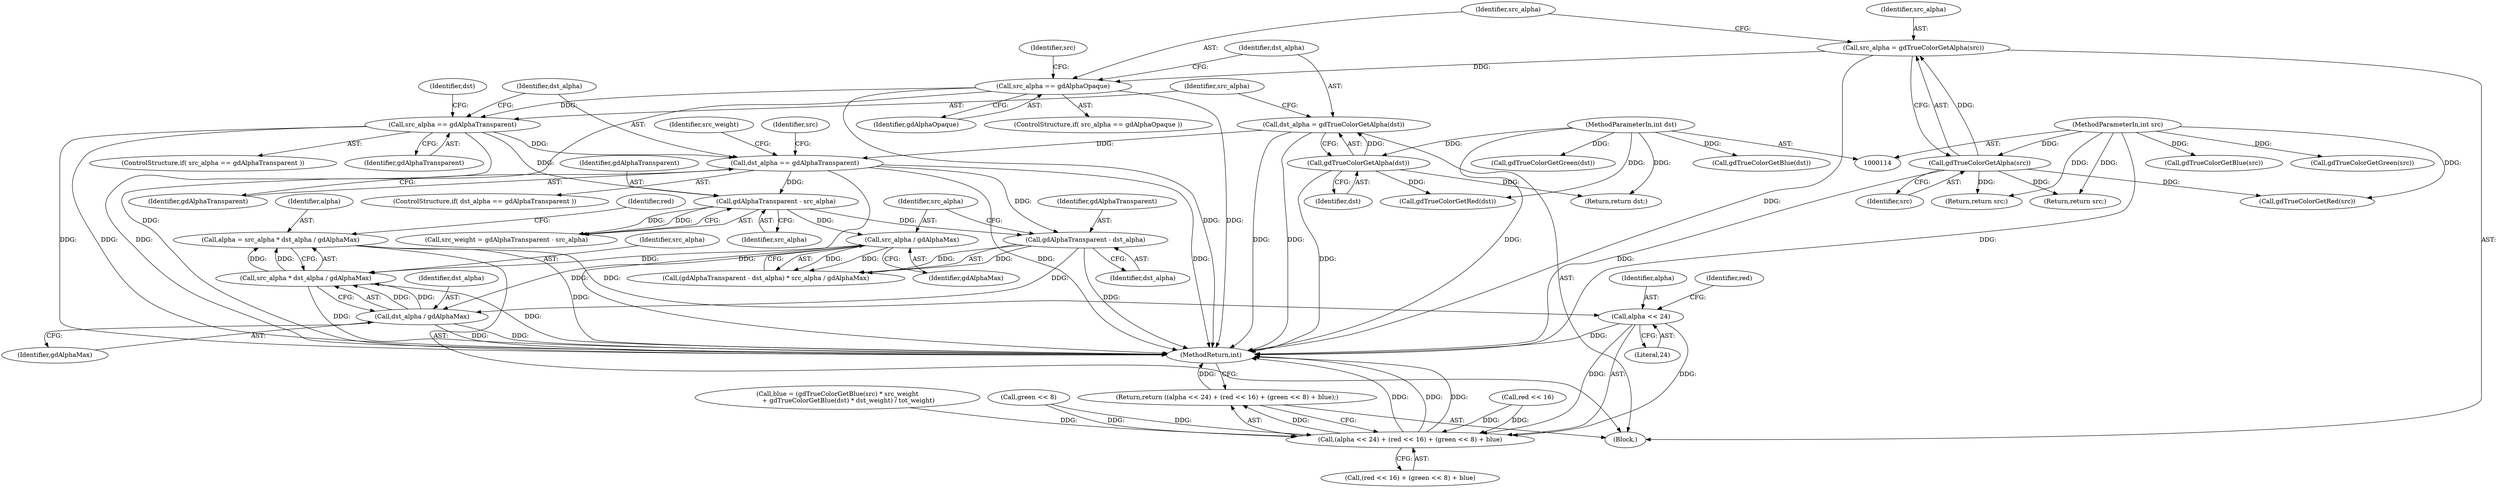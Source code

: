 digraph "0_php-src_c395c6e5d7e8df37a21265ff76e48fe75ceb5ae6?w=1@integer" {
"1000172" [label="(Call,alpha = src_alpha * dst_alpha / gdAlphaMax)"];
"1000174" [label="(Call,src_alpha * dst_alpha / gdAlphaMax)"];
"1000164" [label="(Call,src_alpha / gdAlphaMax)"];
"1000155" [label="(Call,gdAlphaTransparent - src_alpha)"];
"1000148" [label="(Call,dst_alpha == gdAlphaTransparent)"];
"1000137" [label="(Call,dst_alpha = gdTrueColorGetAlpha(dst))"];
"1000139" [label="(Call,gdTrueColorGetAlpha(dst))"];
"1000115" [label="(MethodParameterIn,int dst)"];
"1000142" [label="(Call,src_alpha == gdAlphaTransparent)"];
"1000132" [label="(Call,src_alpha == gdAlphaOpaque)"];
"1000119" [label="(Call,src_alpha = gdTrueColorGetAlpha(src))"];
"1000121" [label="(Call,gdTrueColorGetAlpha(src))"];
"1000116" [label="(MethodParameterIn,int src)"];
"1000176" [label="(Call,dst_alpha / gdAlphaMax)"];
"1000161" [label="(Call,gdAlphaTransparent - dst_alpha)"];
"1000220" [label="(Call,alpha << 24)"];
"1000219" [label="(Call,(alpha << 24) + (red << 16) + (green << 8) + blue)"];
"1000218" [label="(Return,return ((alpha << 24) + (red << 16) + (green << 8) + blue);)"];
"1000224" [label="(Call,red << 16)"];
"1000173" [label="(Identifier,alpha)"];
"1000143" [label="(Identifier,src_alpha)"];
"1000133" [label="(Identifier,src_alpha)"];
"1000161" [label="(Call,gdAlphaTransparent - dst_alpha)"];
"1000116" [label="(MethodParameterIn,int src)"];
"1000177" [label="(Identifier,dst_alpha)"];
"1000156" [label="(Identifier,gdAlphaTransparent)"];
"1000137" [label="(Call,dst_alpha = gdTrueColorGetAlpha(dst))"];
"1000220" [label="(Call,alpha << 24)"];
"1000150" [label="(Identifier,gdAlphaTransparent)"];
"1000141" [label="(ControlStructure,if( src_alpha == gdAlphaTransparent ))"];
"1000218" [label="(Return,return ((alpha << 24) + (red << 16) + (green << 8) + blue);)"];
"1000134" [label="(Identifier,gdAlphaOpaque)"];
"1000184" [label="(Call,gdTrueColorGetRed(src))"];
"1000210" [label="(Call,gdTrueColorGetBlue(src))"];
"1000155" [label="(Call,gdAlphaTransparent - src_alpha)"];
"1000166" [label="(Identifier,gdAlphaMax)"];
"1000152" [label="(Identifier,src)"];
"1000115" [label="(MethodParameterIn,int dst)"];
"1000164" [label="(Call,src_alpha / gdAlphaMax)"];
"1000174" [label="(Call,src_alpha * dst_alpha / gdAlphaMax)"];
"1000119" [label="(Call,src_alpha = gdTrueColorGetAlpha(src))"];
"1000142" [label="(Call,src_alpha == gdAlphaTransparent)"];
"1000140" [label="(Identifier,dst)"];
"1000120" [label="(Identifier,src_alpha)"];
"1000162" [label="(Identifier,gdAlphaTransparent)"];
"1000219" [label="(Call,(alpha << 24) + (red << 16) + (green << 8) + blue)"];
"1000145" [label="(Return,return dst;)"];
"1000138" [label="(Identifier,dst_alpha)"];
"1000157" [label="(Identifier,src_alpha)"];
"1000214" [label="(Call,gdTrueColorGetBlue(dst))"];
"1000197" [label="(Call,gdTrueColorGetGreen(src))"];
"1000178" [label="(Identifier,gdAlphaMax)"];
"1000144" [label="(Identifier,gdAlphaTransparent)"];
"1000205" [label="(Call,blue = (gdTrueColorGetBlue(src) * src_weight\n           + gdTrueColorGetBlue(dst) * dst_weight) / tot_weight)"];
"1000201" [label="(Call,gdTrueColorGetGreen(dst))"];
"1000117" [label="(Block,)"];
"1000176" [label="(Call,dst_alpha / gdAlphaMax)"];
"1000135" [label="(Return,return src;)"];
"1000146" [label="(Identifier,dst)"];
"1000121" [label="(Call,gdTrueColorGetAlpha(src))"];
"1000221" [label="(Identifier,alpha)"];
"1000139" [label="(Call,gdTrueColorGetAlpha(dst))"];
"1000175" [label="(Identifier,src_alpha)"];
"1000148" [label="(Call,dst_alpha == gdAlphaTransparent)"];
"1000180" [label="(Identifier,red)"];
"1000149" [label="(Identifier,dst_alpha)"];
"1000153" [label="(Call,src_weight = gdAlphaTransparent - src_alpha)"];
"1000163" [label="(Identifier,dst_alpha)"];
"1000228" [label="(Call,green << 8)"];
"1000132" [label="(Call,src_alpha == gdAlphaOpaque)"];
"1000232" [label="(MethodReturn,int)"];
"1000223" [label="(Call,(red << 16) + (green << 8) + blue)"];
"1000154" [label="(Identifier,src_weight)"];
"1000122" [label="(Identifier,src)"];
"1000225" [label="(Identifier,red)"];
"1000188" [label="(Call,gdTrueColorGetRed(dst))"];
"1000172" [label="(Call,alpha = src_alpha * dst_alpha / gdAlphaMax)"];
"1000160" [label="(Call,(gdAlphaTransparent - dst_alpha) * src_alpha / gdAlphaMax)"];
"1000147" [label="(ControlStructure,if( dst_alpha == gdAlphaTransparent ))"];
"1000131" [label="(ControlStructure,if( src_alpha == gdAlphaOpaque ))"];
"1000222" [label="(Literal,24)"];
"1000151" [label="(Return,return src;)"];
"1000165" [label="(Identifier,src_alpha)"];
"1000136" [label="(Identifier,src)"];
"1000172" -> "1000117"  [label="AST: "];
"1000172" -> "1000174"  [label="CFG: "];
"1000173" -> "1000172"  [label="AST: "];
"1000174" -> "1000172"  [label="AST: "];
"1000180" -> "1000172"  [label="CFG: "];
"1000172" -> "1000232"  [label="DDG: "];
"1000174" -> "1000172"  [label="DDG: "];
"1000174" -> "1000172"  [label="DDG: "];
"1000172" -> "1000220"  [label="DDG: "];
"1000174" -> "1000176"  [label="CFG: "];
"1000175" -> "1000174"  [label="AST: "];
"1000176" -> "1000174"  [label="AST: "];
"1000174" -> "1000232"  [label="DDG: "];
"1000174" -> "1000232"  [label="DDG: "];
"1000164" -> "1000174"  [label="DDG: "];
"1000176" -> "1000174"  [label="DDG: "];
"1000176" -> "1000174"  [label="DDG: "];
"1000164" -> "1000160"  [label="AST: "];
"1000164" -> "1000166"  [label="CFG: "];
"1000165" -> "1000164"  [label="AST: "];
"1000166" -> "1000164"  [label="AST: "];
"1000160" -> "1000164"  [label="CFG: "];
"1000164" -> "1000160"  [label="DDG: "];
"1000164" -> "1000160"  [label="DDG: "];
"1000155" -> "1000164"  [label="DDG: "];
"1000164" -> "1000176"  [label="DDG: "];
"1000155" -> "1000153"  [label="AST: "];
"1000155" -> "1000157"  [label="CFG: "];
"1000156" -> "1000155"  [label="AST: "];
"1000157" -> "1000155"  [label="AST: "];
"1000153" -> "1000155"  [label="CFG: "];
"1000155" -> "1000153"  [label="DDG: "];
"1000155" -> "1000153"  [label="DDG: "];
"1000148" -> "1000155"  [label="DDG: "];
"1000142" -> "1000155"  [label="DDG: "];
"1000155" -> "1000161"  [label="DDG: "];
"1000148" -> "1000147"  [label="AST: "];
"1000148" -> "1000150"  [label="CFG: "];
"1000149" -> "1000148"  [label="AST: "];
"1000150" -> "1000148"  [label="AST: "];
"1000152" -> "1000148"  [label="CFG: "];
"1000154" -> "1000148"  [label="CFG: "];
"1000148" -> "1000232"  [label="DDG: "];
"1000148" -> "1000232"  [label="DDG: "];
"1000148" -> "1000232"  [label="DDG: "];
"1000137" -> "1000148"  [label="DDG: "];
"1000142" -> "1000148"  [label="DDG: "];
"1000148" -> "1000161"  [label="DDG: "];
"1000137" -> "1000117"  [label="AST: "];
"1000137" -> "1000139"  [label="CFG: "];
"1000138" -> "1000137"  [label="AST: "];
"1000139" -> "1000137"  [label="AST: "];
"1000143" -> "1000137"  [label="CFG: "];
"1000137" -> "1000232"  [label="DDG: "];
"1000137" -> "1000232"  [label="DDG: "];
"1000139" -> "1000137"  [label="DDG: "];
"1000139" -> "1000140"  [label="CFG: "];
"1000140" -> "1000139"  [label="AST: "];
"1000139" -> "1000232"  [label="DDG: "];
"1000115" -> "1000139"  [label="DDG: "];
"1000139" -> "1000145"  [label="DDG: "];
"1000139" -> "1000188"  [label="DDG: "];
"1000115" -> "1000114"  [label="AST: "];
"1000115" -> "1000232"  [label="DDG: "];
"1000115" -> "1000145"  [label="DDG: "];
"1000115" -> "1000188"  [label="DDG: "];
"1000115" -> "1000201"  [label="DDG: "];
"1000115" -> "1000214"  [label="DDG: "];
"1000142" -> "1000141"  [label="AST: "];
"1000142" -> "1000144"  [label="CFG: "];
"1000143" -> "1000142"  [label="AST: "];
"1000144" -> "1000142"  [label="AST: "];
"1000146" -> "1000142"  [label="CFG: "];
"1000149" -> "1000142"  [label="CFG: "];
"1000142" -> "1000232"  [label="DDG: "];
"1000142" -> "1000232"  [label="DDG: "];
"1000142" -> "1000232"  [label="DDG: "];
"1000132" -> "1000142"  [label="DDG: "];
"1000132" -> "1000131"  [label="AST: "];
"1000132" -> "1000134"  [label="CFG: "];
"1000133" -> "1000132"  [label="AST: "];
"1000134" -> "1000132"  [label="AST: "];
"1000136" -> "1000132"  [label="CFG: "];
"1000138" -> "1000132"  [label="CFG: "];
"1000132" -> "1000232"  [label="DDG: "];
"1000132" -> "1000232"  [label="DDG: "];
"1000132" -> "1000232"  [label="DDG: "];
"1000119" -> "1000132"  [label="DDG: "];
"1000119" -> "1000117"  [label="AST: "];
"1000119" -> "1000121"  [label="CFG: "];
"1000120" -> "1000119"  [label="AST: "];
"1000121" -> "1000119"  [label="AST: "];
"1000133" -> "1000119"  [label="CFG: "];
"1000119" -> "1000232"  [label="DDG: "];
"1000121" -> "1000119"  [label="DDG: "];
"1000121" -> "1000122"  [label="CFG: "];
"1000122" -> "1000121"  [label="AST: "];
"1000121" -> "1000232"  [label="DDG: "];
"1000116" -> "1000121"  [label="DDG: "];
"1000121" -> "1000135"  [label="DDG: "];
"1000121" -> "1000151"  [label="DDG: "];
"1000121" -> "1000184"  [label="DDG: "];
"1000116" -> "1000114"  [label="AST: "];
"1000116" -> "1000232"  [label="DDG: "];
"1000116" -> "1000135"  [label="DDG: "];
"1000116" -> "1000151"  [label="DDG: "];
"1000116" -> "1000184"  [label="DDG: "];
"1000116" -> "1000197"  [label="DDG: "];
"1000116" -> "1000210"  [label="DDG: "];
"1000176" -> "1000178"  [label="CFG: "];
"1000177" -> "1000176"  [label="AST: "];
"1000178" -> "1000176"  [label="AST: "];
"1000176" -> "1000232"  [label="DDG: "];
"1000176" -> "1000232"  [label="DDG: "];
"1000161" -> "1000176"  [label="DDG: "];
"1000161" -> "1000160"  [label="AST: "];
"1000161" -> "1000163"  [label="CFG: "];
"1000162" -> "1000161"  [label="AST: "];
"1000163" -> "1000161"  [label="AST: "];
"1000165" -> "1000161"  [label="CFG: "];
"1000161" -> "1000232"  [label="DDG: "];
"1000161" -> "1000160"  [label="DDG: "];
"1000161" -> "1000160"  [label="DDG: "];
"1000220" -> "1000219"  [label="AST: "];
"1000220" -> "1000222"  [label="CFG: "];
"1000221" -> "1000220"  [label="AST: "];
"1000222" -> "1000220"  [label="AST: "];
"1000225" -> "1000220"  [label="CFG: "];
"1000220" -> "1000232"  [label="DDG: "];
"1000220" -> "1000219"  [label="DDG: "];
"1000220" -> "1000219"  [label="DDG: "];
"1000219" -> "1000218"  [label="AST: "];
"1000219" -> "1000223"  [label="CFG: "];
"1000223" -> "1000219"  [label="AST: "];
"1000218" -> "1000219"  [label="CFG: "];
"1000219" -> "1000232"  [label="DDG: "];
"1000219" -> "1000232"  [label="DDG: "];
"1000219" -> "1000232"  [label="DDG: "];
"1000219" -> "1000218"  [label="DDG: "];
"1000224" -> "1000219"  [label="DDG: "];
"1000224" -> "1000219"  [label="DDG: "];
"1000228" -> "1000219"  [label="DDG: "];
"1000228" -> "1000219"  [label="DDG: "];
"1000205" -> "1000219"  [label="DDG: "];
"1000218" -> "1000117"  [label="AST: "];
"1000232" -> "1000218"  [label="CFG: "];
"1000218" -> "1000232"  [label="DDG: "];
}
